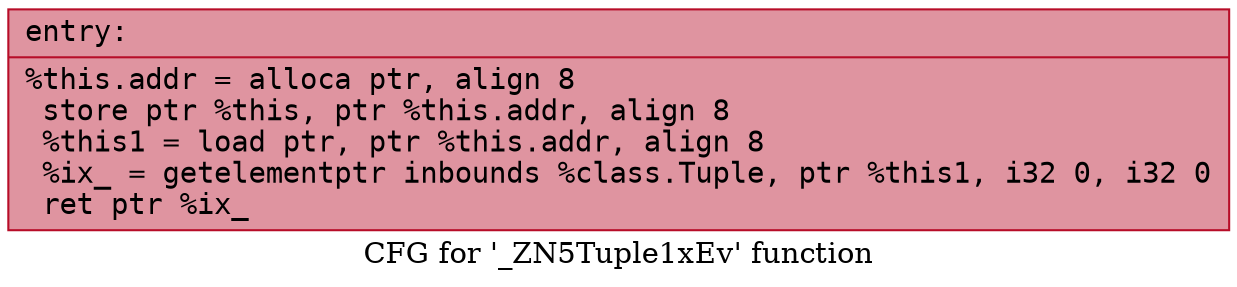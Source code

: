 digraph "CFG for '_ZN5Tuple1xEv' function" {
	label="CFG for '_ZN5Tuple1xEv' function";

	Node0x5646193f1110 [shape=record,color="#b70d28ff", style=filled, fillcolor="#b70d2870" fontname="Courier",label="{entry:\l|  %this.addr = alloca ptr, align 8\l  store ptr %this, ptr %this.addr, align 8\l  %this1 = load ptr, ptr %this.addr, align 8\l  %ix_ = getelementptr inbounds %class.Tuple, ptr %this1, i32 0, i32 0\l  ret ptr %ix_\l}"];
}
